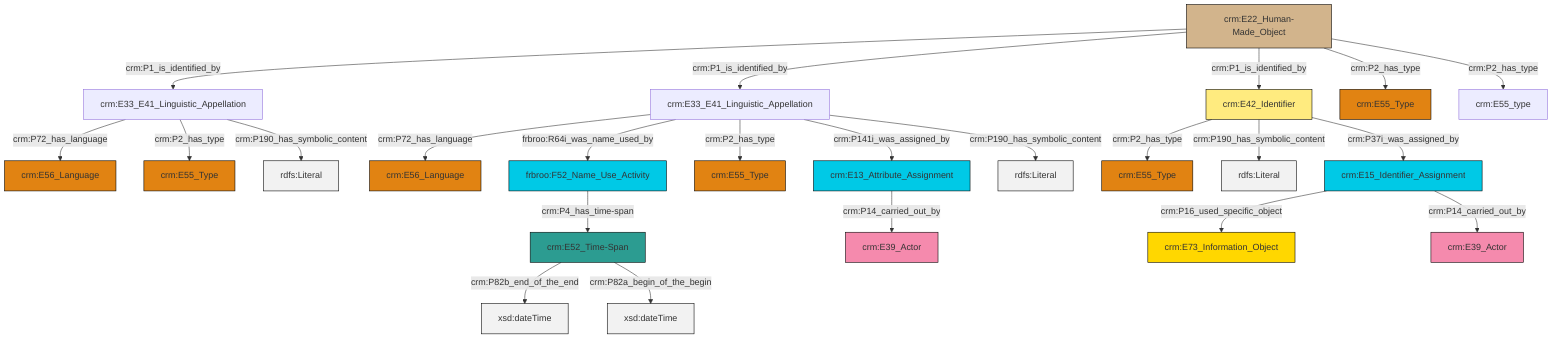 graph TD
classDef Literal fill:#f2f2f2,stroke:#000000;
classDef CRM_Entity fill:#FFFFFF,stroke:#000000;
classDef Temporal_Entity fill:#00C9E6, stroke:#000000;
classDef Type fill:#E18312, stroke:#000000;
classDef Time-Span fill:#2C9C91, stroke:#000000;
classDef Appellation fill:#FFEB7F, stroke:#000000;
classDef Place fill:#008836, stroke:#000000;
classDef Persistent_Item fill:#B266B2, stroke:#000000;
classDef Conceptual_Object fill:#FFD700, stroke:#000000;
classDef Physical_Thing fill:#D2B48C, stroke:#000000;
classDef Actor fill:#f58aad, stroke:#000000;
classDef PC_Classes fill:#4ce600, stroke:#000000;
classDef Multi fill:#cccccc,stroke:#000000;

0["crm:E22_Human-Made_Object"]:::Physical_Thing -->|crm:P1_is_identified_by| 1["crm:E33_E41_Linguistic_Appellation"]:::Default
2["crm:E52_Time-Span"]:::Time-Span -->|crm:P82b_end_of_the_end| 3[xsd:dateTime]:::Literal
6["frbroo:F52_Name_Use_Activity"]:::Temporal_Entity -->|crm:P4_has_time-span| 2["crm:E52_Time-Span"]:::Time-Span
11["crm:E33_E41_Linguistic_Appellation"]:::Default -->|crm:P72_has_language| 12["crm:E56_Language"]:::Type
11["crm:E33_E41_Linguistic_Appellation"]:::Default -->|frbroo:R64i_was_name_used_by| 6["frbroo:F52_Name_Use_Activity"]:::Temporal_Entity
14["crm:E15_Identifier_Assignment"]:::Temporal_Entity -->|crm:P16_used_specific_object| 18["crm:E73_Information_Object"]:::Conceptual_Object
0["crm:E22_Human-Made_Object"]:::Physical_Thing -->|crm:P1_is_identified_by| 11["crm:E33_E41_Linguistic_Appellation"]:::Default
14["crm:E15_Identifier_Assignment"]:::Temporal_Entity -->|crm:P14_carried_out_by| 9["crm:E39_Actor"]:::Actor
0["crm:E22_Human-Made_Object"]:::Physical_Thing -->|crm:P1_is_identified_by| 22["crm:E42_Identifier"]:::Appellation
0["crm:E22_Human-Made_Object"]:::Physical_Thing -->|crm:P2_has_type| 23["crm:E55_Type"]:::Type
1["crm:E33_E41_Linguistic_Appellation"]:::Default -->|crm:P72_has_language| 24["crm:E56_Language"]:::Type
0["crm:E22_Human-Made_Object"]:::Physical_Thing -->|crm:P2_has_type| 7["crm:E55_type"]:::Default
11["crm:E33_E41_Linguistic_Appellation"]:::Default -->|crm:P2_has_type| 20["crm:E55_Type"]:::Type
1["crm:E33_E41_Linguistic_Appellation"]:::Default -->|crm:P2_has_type| 4["crm:E55_Type"]:::Type
1["crm:E33_E41_Linguistic_Appellation"]:::Default -->|crm:P190_has_symbolic_content| 27[rdfs:Literal]:::Literal
11["crm:E33_E41_Linguistic_Appellation"]:::Default -->|crm:P141i_was_assigned_by| 16["crm:E13_Attribute_Assignment"]:::Temporal_Entity
16["crm:E13_Attribute_Assignment"]:::Temporal_Entity -->|crm:P14_carried_out_by| 28["crm:E39_Actor"]:::Actor
22["crm:E42_Identifier"]:::Appellation -->|crm:P2_has_type| 31["crm:E55_Type"]:::Type
2["crm:E52_Time-Span"]:::Time-Span -->|crm:P82a_begin_of_the_begin| 34[xsd:dateTime]:::Literal
11["crm:E33_E41_Linguistic_Appellation"]:::Default -->|crm:P190_has_symbolic_content| 35[rdfs:Literal]:::Literal
22["crm:E42_Identifier"]:::Appellation -->|crm:P190_has_symbolic_content| 36[rdfs:Literal]:::Literal
22["crm:E42_Identifier"]:::Appellation -->|crm:P37i_was_assigned_by| 14["crm:E15_Identifier_Assignment"]:::Temporal_Entity